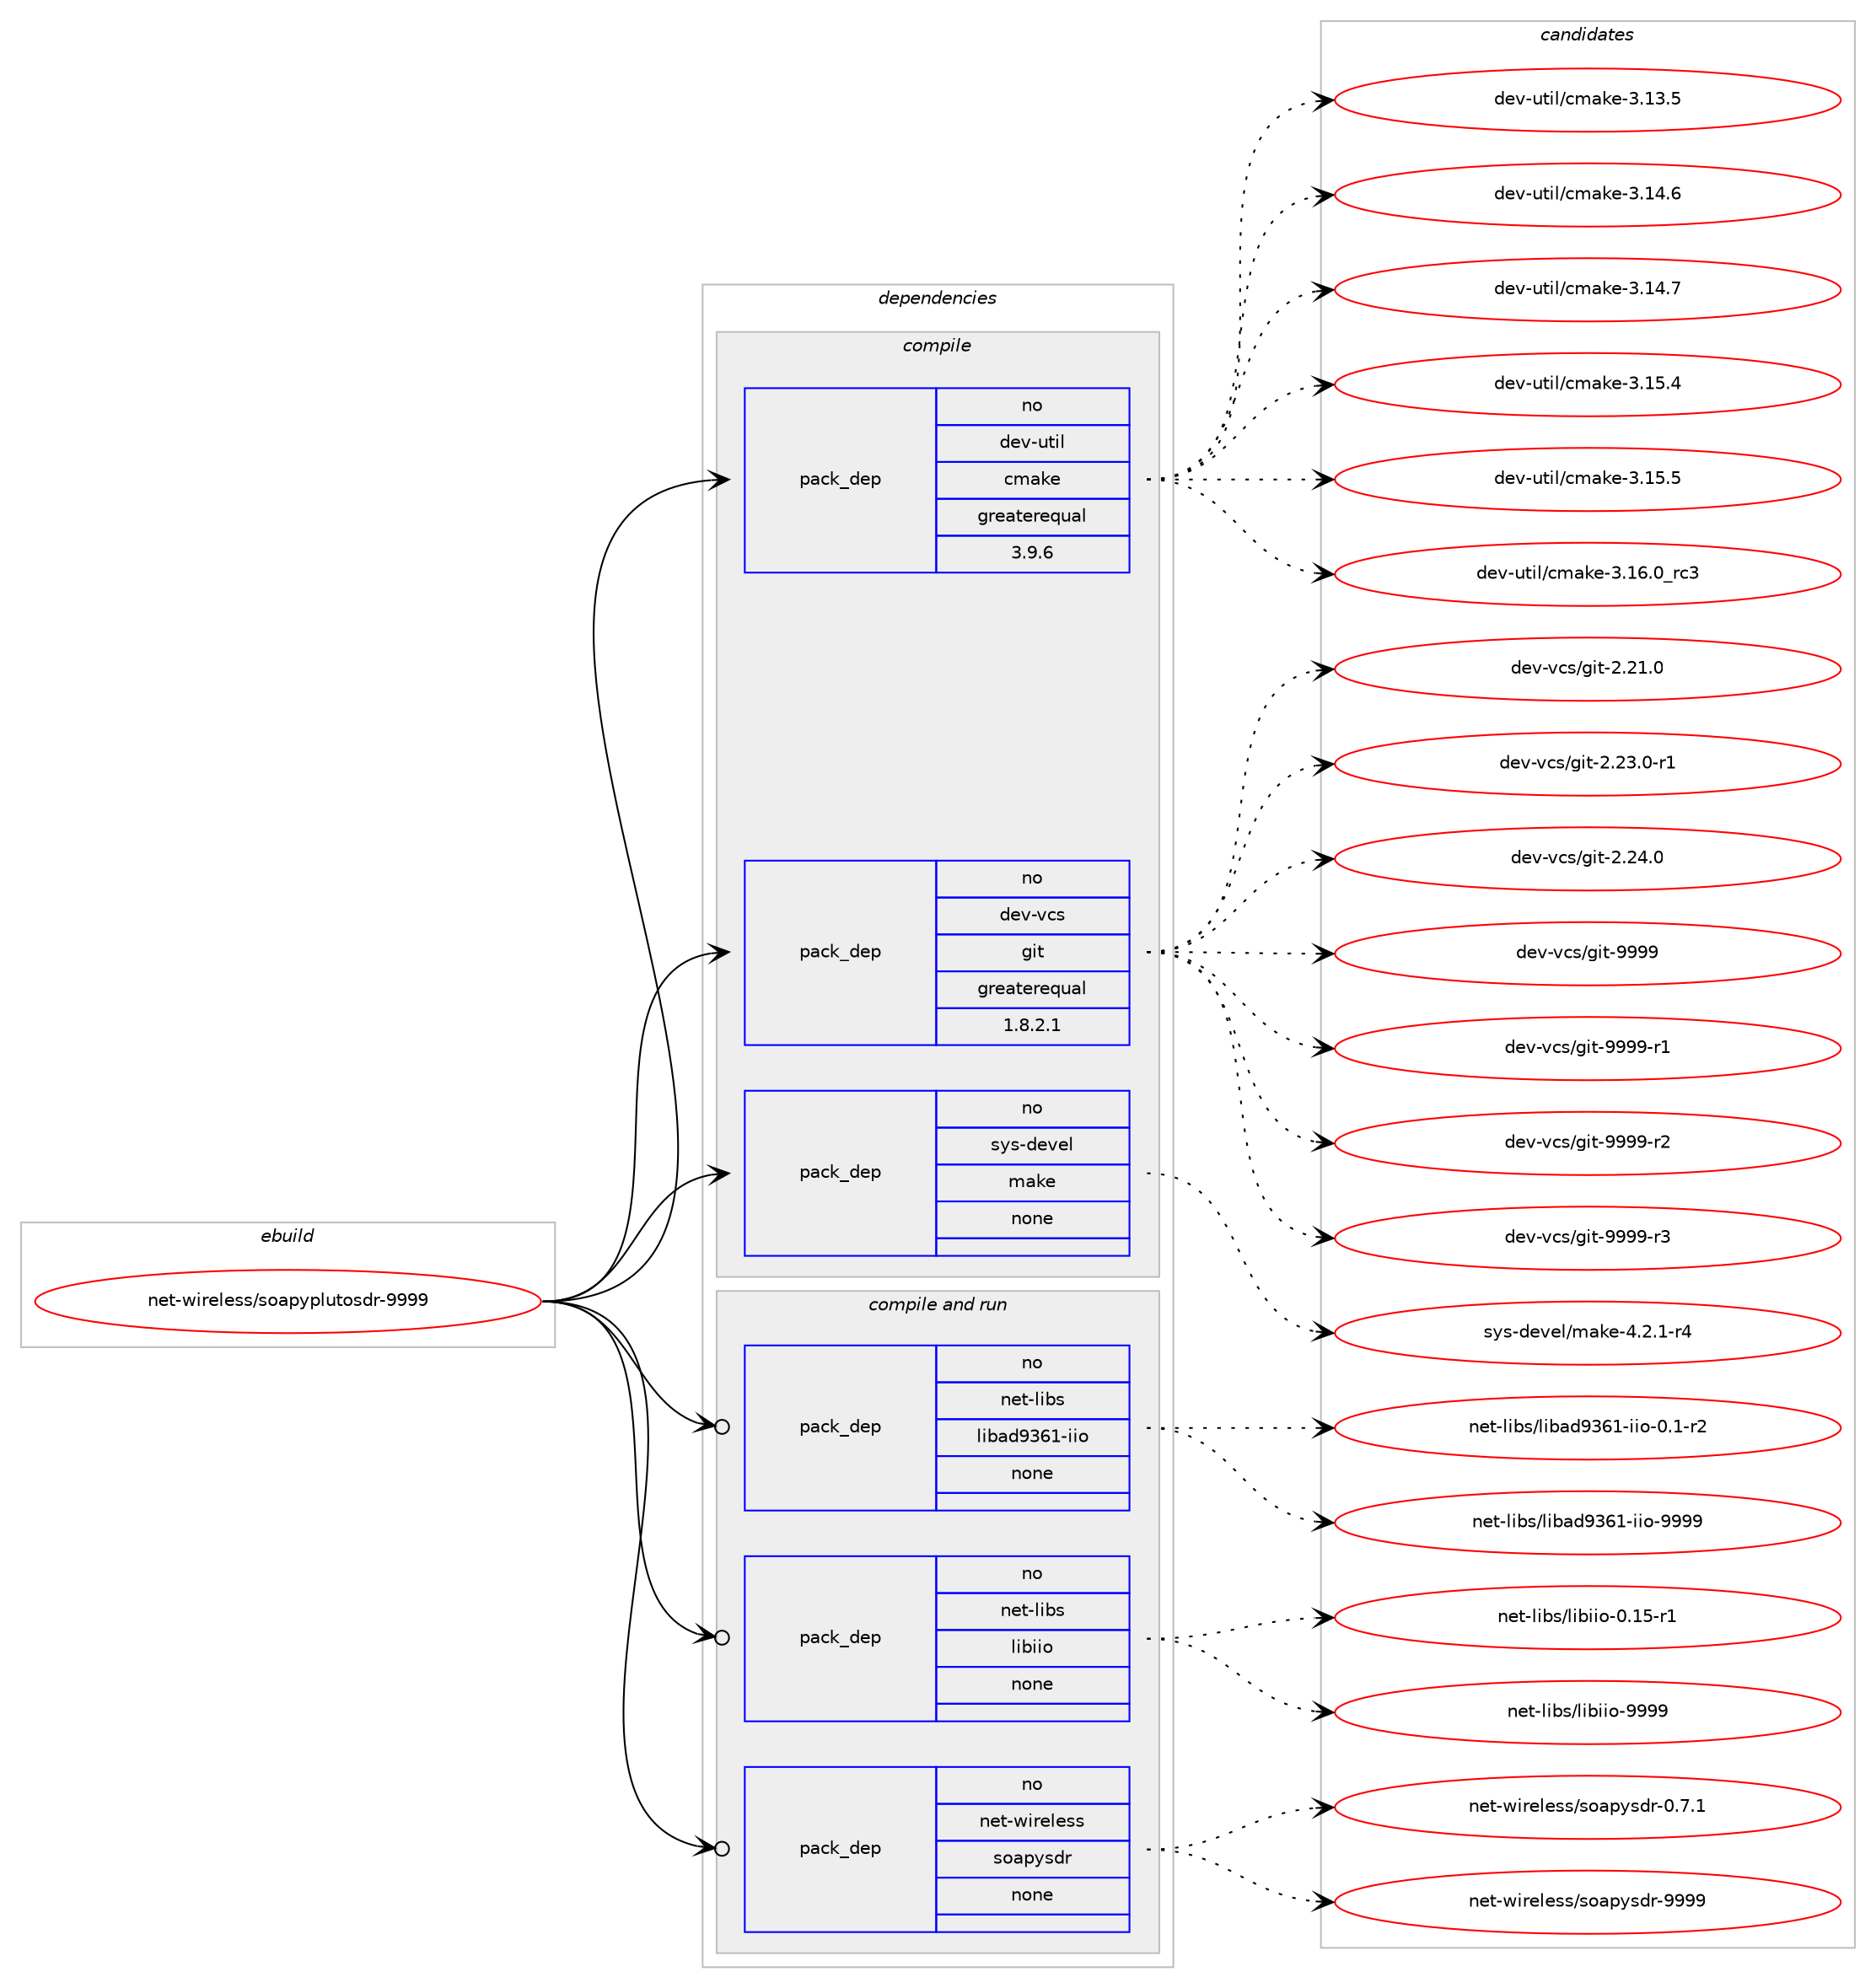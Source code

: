 digraph prolog {

# *************
# Graph options
# *************

newrank=true;
concentrate=true;
compound=true;
graph [rankdir=LR,fontname=Helvetica,fontsize=10,ranksep=1.5];#, ranksep=2.5, nodesep=0.2];
edge  [arrowhead=vee];
node  [fontname=Helvetica,fontsize=10];

# **********
# The ebuild
# **********

subgraph cluster_leftcol {
color=gray;
rank=same;
label=<<i>ebuild</i>>;
id [label="net-wireless/soapyplutosdr-9999", color=red, width=4, href="../net-wireless/soapyplutosdr-9999.svg"];
}

# ****************
# The dependencies
# ****************

subgraph cluster_midcol {
color=gray;
label=<<i>dependencies</i>>;
subgraph cluster_compile {
fillcolor="#eeeeee";
style=filled;
label=<<i>compile</i>>;
subgraph pack624116 {
dependency845173 [label=<<TABLE BORDER="0" CELLBORDER="1" CELLSPACING="0" CELLPADDING="4" WIDTH="220"><TR><TD ROWSPAN="6" CELLPADDING="30">pack_dep</TD></TR><TR><TD WIDTH="110">no</TD></TR><TR><TD>dev-util</TD></TR><TR><TD>cmake</TD></TR><TR><TD>greaterequal</TD></TR><TR><TD>3.9.6</TD></TR></TABLE>>, shape=none, color=blue];
}
id:e -> dependency845173:w [weight=20,style="solid",arrowhead="vee"];
subgraph pack624117 {
dependency845174 [label=<<TABLE BORDER="0" CELLBORDER="1" CELLSPACING="0" CELLPADDING="4" WIDTH="220"><TR><TD ROWSPAN="6" CELLPADDING="30">pack_dep</TD></TR><TR><TD WIDTH="110">no</TD></TR><TR><TD>dev-vcs</TD></TR><TR><TD>git</TD></TR><TR><TD>greaterequal</TD></TR><TR><TD>1.8.2.1</TD></TR></TABLE>>, shape=none, color=blue];
}
id:e -> dependency845174:w [weight=20,style="solid",arrowhead="vee"];
subgraph pack624118 {
dependency845175 [label=<<TABLE BORDER="0" CELLBORDER="1" CELLSPACING="0" CELLPADDING="4" WIDTH="220"><TR><TD ROWSPAN="6" CELLPADDING="30">pack_dep</TD></TR><TR><TD WIDTH="110">no</TD></TR><TR><TD>sys-devel</TD></TR><TR><TD>make</TD></TR><TR><TD>none</TD></TR><TR><TD></TD></TR></TABLE>>, shape=none, color=blue];
}
id:e -> dependency845175:w [weight=20,style="solid",arrowhead="vee"];
}
subgraph cluster_compileandrun {
fillcolor="#eeeeee";
style=filled;
label=<<i>compile and run</i>>;
subgraph pack624119 {
dependency845176 [label=<<TABLE BORDER="0" CELLBORDER="1" CELLSPACING="0" CELLPADDING="4" WIDTH="220"><TR><TD ROWSPAN="6" CELLPADDING="30">pack_dep</TD></TR><TR><TD WIDTH="110">no</TD></TR><TR><TD>net-libs</TD></TR><TR><TD>libad9361-iio</TD></TR><TR><TD>none</TD></TR><TR><TD></TD></TR></TABLE>>, shape=none, color=blue];
}
id:e -> dependency845176:w [weight=20,style="solid",arrowhead="odotvee"];
subgraph pack624120 {
dependency845177 [label=<<TABLE BORDER="0" CELLBORDER="1" CELLSPACING="0" CELLPADDING="4" WIDTH="220"><TR><TD ROWSPAN="6" CELLPADDING="30">pack_dep</TD></TR><TR><TD WIDTH="110">no</TD></TR><TR><TD>net-libs</TD></TR><TR><TD>libiio</TD></TR><TR><TD>none</TD></TR><TR><TD></TD></TR></TABLE>>, shape=none, color=blue];
}
id:e -> dependency845177:w [weight=20,style="solid",arrowhead="odotvee"];
subgraph pack624121 {
dependency845178 [label=<<TABLE BORDER="0" CELLBORDER="1" CELLSPACING="0" CELLPADDING="4" WIDTH="220"><TR><TD ROWSPAN="6" CELLPADDING="30">pack_dep</TD></TR><TR><TD WIDTH="110">no</TD></TR><TR><TD>net-wireless</TD></TR><TR><TD>soapysdr</TD></TR><TR><TD>none</TD></TR><TR><TD></TD></TR></TABLE>>, shape=none, color=blue];
}
id:e -> dependency845178:w [weight=20,style="solid",arrowhead="odotvee"];
}
subgraph cluster_run {
fillcolor="#eeeeee";
style=filled;
label=<<i>run</i>>;
}
}

# **************
# The candidates
# **************

subgraph cluster_choices {
rank=same;
color=gray;
label=<<i>candidates</i>>;

subgraph choice624116 {
color=black;
nodesep=1;
choice1001011184511711610510847991099710710145514649514653 [label="dev-util/cmake-3.13.5", color=red, width=4,href="../dev-util/cmake-3.13.5.svg"];
choice1001011184511711610510847991099710710145514649524654 [label="dev-util/cmake-3.14.6", color=red, width=4,href="../dev-util/cmake-3.14.6.svg"];
choice1001011184511711610510847991099710710145514649524655 [label="dev-util/cmake-3.14.7", color=red, width=4,href="../dev-util/cmake-3.14.7.svg"];
choice1001011184511711610510847991099710710145514649534652 [label="dev-util/cmake-3.15.4", color=red, width=4,href="../dev-util/cmake-3.15.4.svg"];
choice1001011184511711610510847991099710710145514649534653 [label="dev-util/cmake-3.15.5", color=red, width=4,href="../dev-util/cmake-3.15.5.svg"];
choice1001011184511711610510847991099710710145514649544648951149951 [label="dev-util/cmake-3.16.0_rc3", color=red, width=4,href="../dev-util/cmake-3.16.0_rc3.svg"];
dependency845173:e -> choice1001011184511711610510847991099710710145514649514653:w [style=dotted,weight="100"];
dependency845173:e -> choice1001011184511711610510847991099710710145514649524654:w [style=dotted,weight="100"];
dependency845173:e -> choice1001011184511711610510847991099710710145514649524655:w [style=dotted,weight="100"];
dependency845173:e -> choice1001011184511711610510847991099710710145514649534652:w [style=dotted,weight="100"];
dependency845173:e -> choice1001011184511711610510847991099710710145514649534653:w [style=dotted,weight="100"];
dependency845173:e -> choice1001011184511711610510847991099710710145514649544648951149951:w [style=dotted,weight="100"];
}
subgraph choice624117 {
color=black;
nodesep=1;
choice10010111845118991154710310511645504650494648 [label="dev-vcs/git-2.21.0", color=red, width=4,href="../dev-vcs/git-2.21.0.svg"];
choice100101118451189911547103105116455046505146484511449 [label="dev-vcs/git-2.23.0-r1", color=red, width=4,href="../dev-vcs/git-2.23.0-r1.svg"];
choice10010111845118991154710310511645504650524648 [label="dev-vcs/git-2.24.0", color=red, width=4,href="../dev-vcs/git-2.24.0.svg"];
choice1001011184511899115471031051164557575757 [label="dev-vcs/git-9999", color=red, width=4,href="../dev-vcs/git-9999.svg"];
choice10010111845118991154710310511645575757574511449 [label="dev-vcs/git-9999-r1", color=red, width=4,href="../dev-vcs/git-9999-r1.svg"];
choice10010111845118991154710310511645575757574511450 [label="dev-vcs/git-9999-r2", color=red, width=4,href="../dev-vcs/git-9999-r2.svg"];
choice10010111845118991154710310511645575757574511451 [label="dev-vcs/git-9999-r3", color=red, width=4,href="../dev-vcs/git-9999-r3.svg"];
dependency845174:e -> choice10010111845118991154710310511645504650494648:w [style=dotted,weight="100"];
dependency845174:e -> choice100101118451189911547103105116455046505146484511449:w [style=dotted,weight="100"];
dependency845174:e -> choice10010111845118991154710310511645504650524648:w [style=dotted,weight="100"];
dependency845174:e -> choice1001011184511899115471031051164557575757:w [style=dotted,weight="100"];
dependency845174:e -> choice10010111845118991154710310511645575757574511449:w [style=dotted,weight="100"];
dependency845174:e -> choice10010111845118991154710310511645575757574511450:w [style=dotted,weight="100"];
dependency845174:e -> choice10010111845118991154710310511645575757574511451:w [style=dotted,weight="100"];
}
subgraph choice624118 {
color=black;
nodesep=1;
choice1151211154510010111810110847109971071014552465046494511452 [label="sys-devel/make-4.2.1-r4", color=red, width=4,href="../sys-devel/make-4.2.1-r4.svg"];
dependency845175:e -> choice1151211154510010111810110847109971071014552465046494511452:w [style=dotted,weight="100"];
}
subgraph choice624119 {
color=black;
nodesep=1;
choice11010111645108105981154710810598971005751544945105105111454846494511450 [label="net-libs/libad9361-iio-0.1-r2", color=red, width=4,href="../net-libs/libad9361-iio-0.1-r2.svg"];
choice110101116451081059811547108105989710057515449451051051114557575757 [label="net-libs/libad9361-iio-9999", color=red, width=4,href="../net-libs/libad9361-iio-9999.svg"];
dependency845176:e -> choice11010111645108105981154710810598971005751544945105105111454846494511450:w [style=dotted,weight="100"];
dependency845176:e -> choice110101116451081059811547108105989710057515449451051051114557575757:w [style=dotted,weight="100"];
}
subgraph choice624120 {
color=black;
nodesep=1;
choice1101011164510810598115471081059810510511145484649534511449 [label="net-libs/libiio-0.15-r1", color=red, width=4,href="../net-libs/libiio-0.15-r1.svg"];
choice110101116451081059811547108105981051051114557575757 [label="net-libs/libiio-9999", color=red, width=4,href="../net-libs/libiio-9999.svg"];
dependency845177:e -> choice1101011164510810598115471081059810510511145484649534511449:w [style=dotted,weight="100"];
dependency845177:e -> choice110101116451081059811547108105981051051114557575757:w [style=dotted,weight="100"];
}
subgraph choice624121 {
color=black;
nodesep=1;
choice110101116451191051141011081011151154711511197112121115100114454846554649 [label="net-wireless/soapysdr-0.7.1", color=red, width=4,href="../net-wireless/soapysdr-0.7.1.svg"];
choice1101011164511910511410110810111511547115111971121211151001144557575757 [label="net-wireless/soapysdr-9999", color=red, width=4,href="../net-wireless/soapysdr-9999.svg"];
dependency845178:e -> choice110101116451191051141011081011151154711511197112121115100114454846554649:w [style=dotted,weight="100"];
dependency845178:e -> choice1101011164511910511410110810111511547115111971121211151001144557575757:w [style=dotted,weight="100"];
}
}

}
